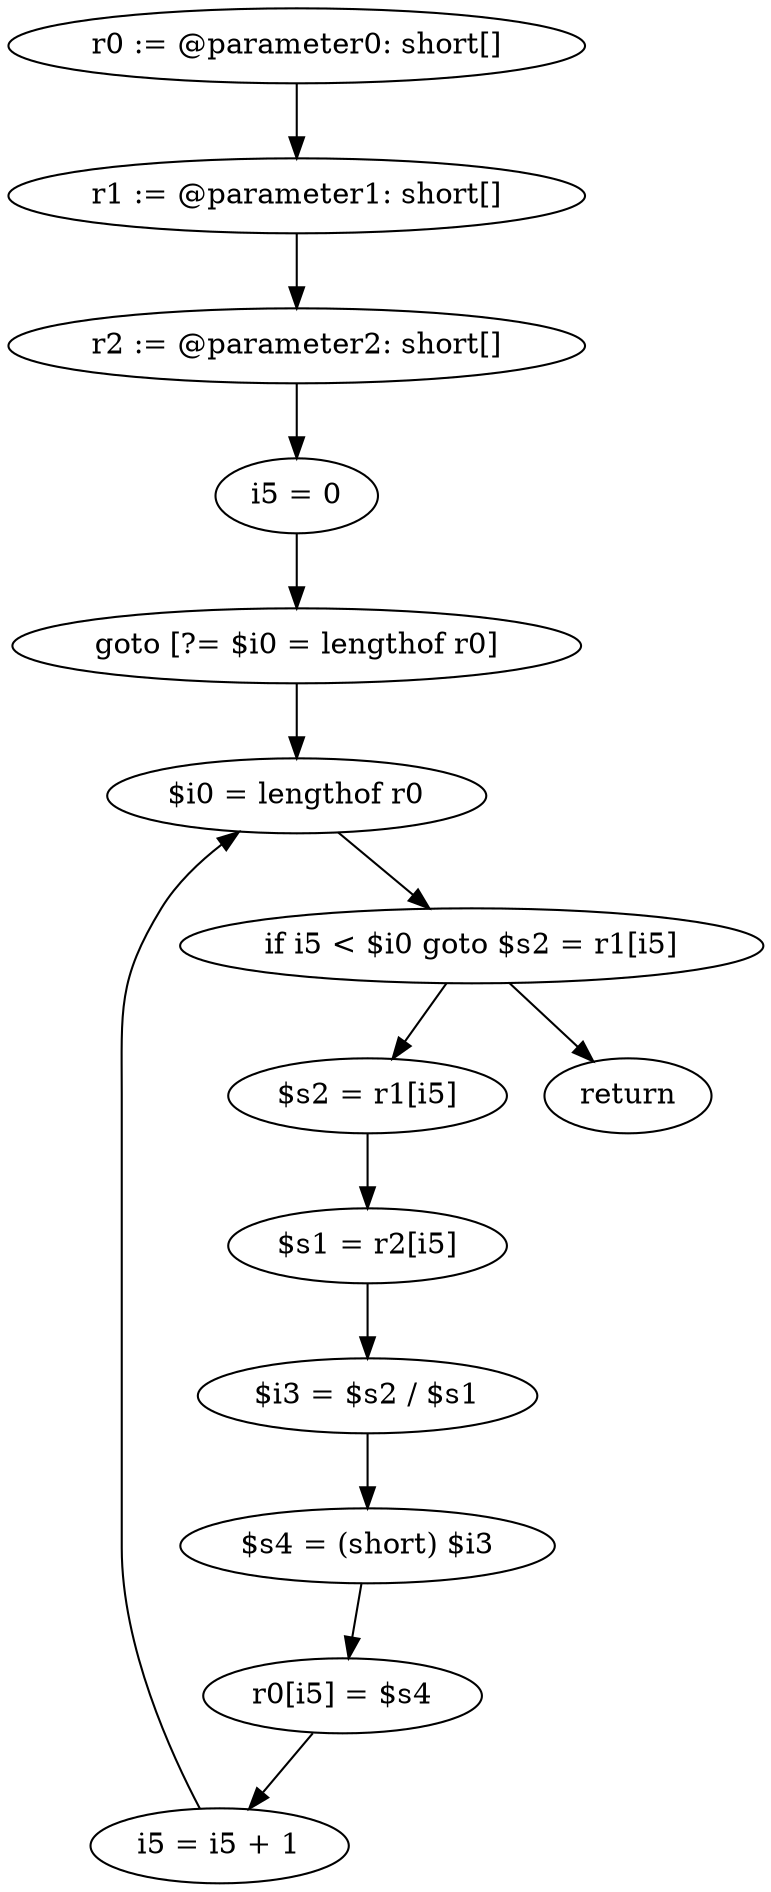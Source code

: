 digraph "unitGraph" {
    "r0 := @parameter0: short[]"
    "r1 := @parameter1: short[]"
    "r2 := @parameter2: short[]"
    "i5 = 0"
    "goto [?= $i0 = lengthof r0]"
    "$s2 = r1[i5]"
    "$s1 = r2[i5]"
    "$i3 = $s2 / $s1"
    "$s4 = (short) $i3"
    "r0[i5] = $s4"
    "i5 = i5 + 1"
    "$i0 = lengthof r0"
    "if i5 < $i0 goto $s2 = r1[i5]"
    "return"
    "r0 := @parameter0: short[]"->"r1 := @parameter1: short[]";
    "r1 := @parameter1: short[]"->"r2 := @parameter2: short[]";
    "r2 := @parameter2: short[]"->"i5 = 0";
    "i5 = 0"->"goto [?= $i0 = lengthof r0]";
    "goto [?= $i0 = lengthof r0]"->"$i0 = lengthof r0";
    "$s2 = r1[i5]"->"$s1 = r2[i5]";
    "$s1 = r2[i5]"->"$i3 = $s2 / $s1";
    "$i3 = $s2 / $s1"->"$s4 = (short) $i3";
    "$s4 = (short) $i3"->"r0[i5] = $s4";
    "r0[i5] = $s4"->"i5 = i5 + 1";
    "i5 = i5 + 1"->"$i0 = lengthof r0";
    "$i0 = lengthof r0"->"if i5 < $i0 goto $s2 = r1[i5]";
    "if i5 < $i0 goto $s2 = r1[i5]"->"return";
    "if i5 < $i0 goto $s2 = r1[i5]"->"$s2 = r1[i5]";
}

